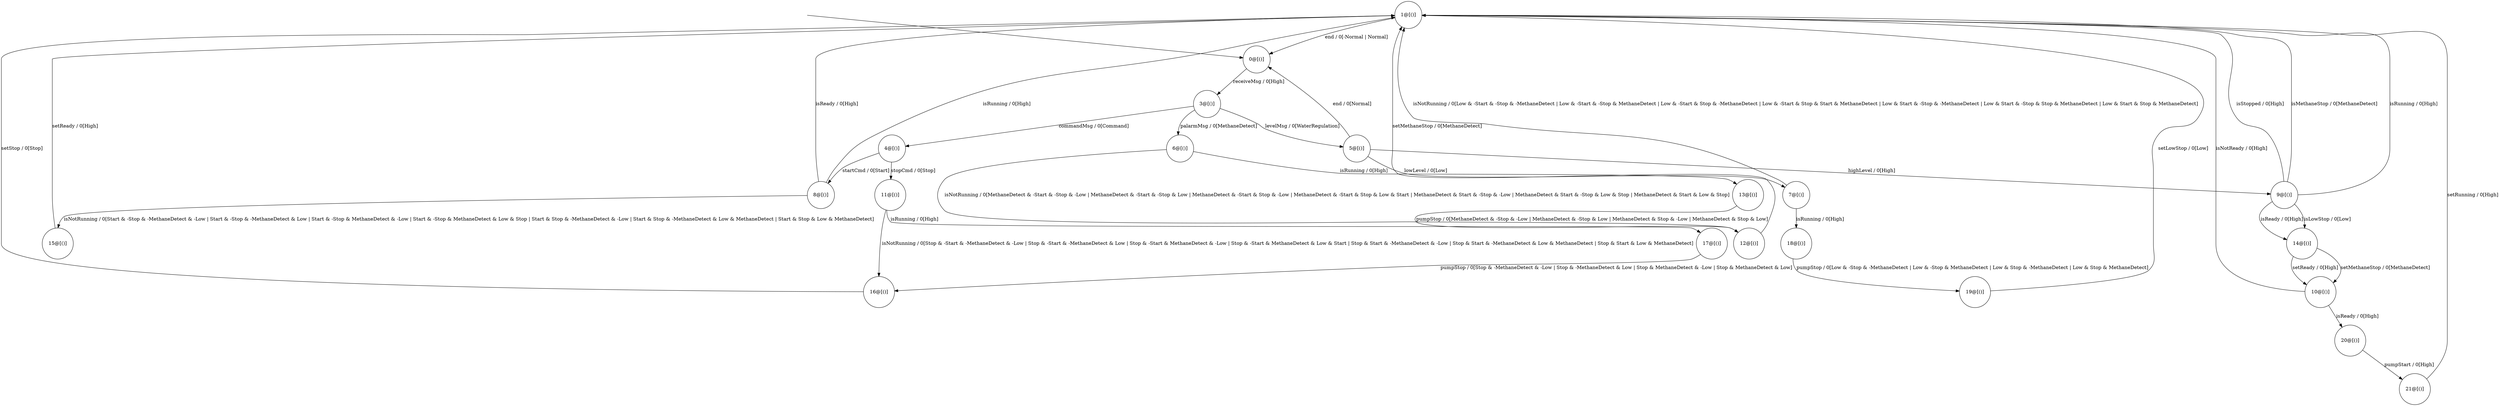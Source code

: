 digraph g {
	edge [lblstyle="above, sloped"];
	s1 [shape="circle" label="1@[()]"];
	s0 [shape="circle" label="0@[()]"];
	s3 [shape="circle" label="3@[()]"];
	s4 [shape="circle" label="4@[()]"];
	s5 [shape="circle" label="5@[()]"];
	s6 [shape="circle" label="6@[()]"];
	s8 [shape="circle" label="8@[()]"];
	s11 [shape="circle" label="11@[()]"];
	s9 [shape="circle" label="9@[()]"];
	s7 [shape="circle" label="7@[()]"];
	s12 [shape="circle" label="12@[()]"];
	s13 [shape="circle" label="13@[()]"];
	s18 [shape="circle" label="18@[()]"];
	s15 [shape="circle" label="15@[()]"];
	s14 [shape="circle" label="14@[()]"];
	s10 [shape="circle" label="10@[()]"];
	s20 [shape="circle" label="20@[()]"];
	s17 [shape="circle" label="17@[()]"];
	s16 [shape="circle" label="16@[()]"];
	s19 [shape="circle" label="19@[()]"];
	s21 [shape="circle" label="21@[()]"];
	s1 -> s0 [label="end / 0[-Normal | Normal]"];
	s0 -> s3 [label="receiveMsg / 0[High]"];
	s3 -> s4 [label="commandMsg / 0[Command]"];
	s3 -> s5 [label="levelMsg / 0[WaterRegulation]"];
	s3 -> s6 [label="palarmMsg / 0[MethaneDetect]"];
	s4 -> s8 [label="startCmd / 0[Start]"];
	s4 -> s11 [label="stopCmd / 0[Stop]"];
	s5 -> s0 [label="end / 0[Normal]"];
	s5 -> s9 [label="highLevel / 0[High]"];
	s5 -> s7 [label="lowLevel / 0[Low]"];
	s6 -> s12 [label="isNotRunning / 0[MethaneDetect & -Start & -Stop & -Low | MethaneDetect & -Start & -Stop & Low | MethaneDetect & -Start & Stop & -Low | MethaneDetect & -Start & Stop & Low & Start | MethaneDetect & Start & -Stop & -Low | MethaneDetect & Start & -Stop & Low & Stop | MethaneDetect & Start & Low & Stop]"];
	s6 -> s13 [label="isRunning / 0[High]"];
	s7 -> s18 [label="isRunning / 0[High]"];
	s7 -> s1 [label="isNotRunning / 0[Low & -Start & -Stop & -MethaneDetect | Low & -Start & -Stop & MethaneDetect | Low & -Start & Stop & -MethaneDetect | Low & -Start & Stop & Start & MethaneDetect | Low & Start & -Stop & -MethaneDetect | Low & Start & -Stop & Stop & MethaneDetect | Low & Start & Stop & MethaneDetect]"];
	s8 -> s1 [label="isRunning / 0[High]"];
	s8 -> s15 [label="isNotRunning / 0[Start & -Stop & -MethaneDetect & -Low | Start & -Stop & -MethaneDetect & Low | Start & -Stop & MethaneDetect & -Low | Start & -Stop & MethaneDetect & Low & Stop | Start & Stop & -MethaneDetect & -Low | Start & Stop & -MethaneDetect & Low & MethaneDetect | Start & Stop & Low & MethaneDetect]"];
	s8 -> s1 [label="isReady / 0[High]"];
	s9 -> s1 [label="isRunning / 0[High]"];
	s9 -> s14 [label="isReady / 0[High]"];
	s9 -> s14 [label="isLowStop / 0[Low]"];
	s9 -> s1 [label="isMethaneStop / 0[MethaneDetect]"];
	s9 -> s1 [label="isStopped / 0[High]"];
	s10 -> s20 [label="isReady / 0[High]"];
	s10 -> s1 [label="isNotReady / 0[High]"];
	s11 -> s17 [label="isRunning / 0[High]"];
	s11 -> s16 [label="isNotRunning / 0[Stop & -Start & -MethaneDetect & -Low | Stop & -Start & -MethaneDetect & Low | Stop & -Start & MethaneDetect & -Low | Stop & -Start & MethaneDetect & Low & Start | Stop & Start & -MethaneDetect & -Low | Stop & Start & -MethaneDetect & Low & MethaneDetect | Stop & Start & Low & MethaneDetect]"];
	s12 -> s1 [label="setMethaneStop / 0[MethaneDetect]"];
	s13 -> s12 [label="pumpStop / 0[MethaneDetect & -Stop & -Low | MethaneDetect & -Stop & Low | MethaneDetect & Stop & -Low | MethaneDetect & Stop & Low]"];
	s14 -> s10 [label="setMethaneStop / 0[MethaneDetect]"];
	s14 -> s10 [label="setReady / 0[High]"];
	s15 -> s1 [label="setReady / 0[High]"];
	s16 -> s1 [label="setStop / 0[Stop]"];
	s17 -> s16 [label="pumpStop / 0[Stop & -MethaneDetect & -Low | Stop & -MethaneDetect & Low | Stop & MethaneDetect & -Low | Stop & MethaneDetect & Low]"];
	s18 -> s19 [label="pumpStop / 0[Low & -Stop & -MethaneDetect | Low & -Stop & MethaneDetect | Low & Stop & -MethaneDetect | Low & Stop & MethaneDetect]"];
	s19 -> s1 [label="setLowStop / 0[Low]"];
	s20 -> s21 [label="pumpStart / 0[High]"];
	s21 -> s1 [label="setRunning / 0[High]"];
	__start0 [label="" shape="none" width="0" height="0"];	__start0 -> s0;}
